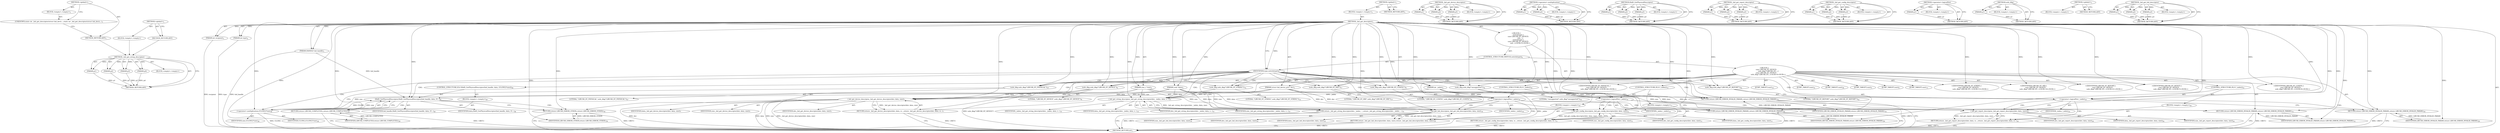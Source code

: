 digraph "&lt;global&gt;" {
vulnerable_157 [label=<(METHOD,_hid_get_string_descriptor)>];
vulnerable_158 [label=<(PARAM,p1)>];
vulnerable_159 [label=<(PARAM,p2)>];
vulnerable_160 [label=<(PARAM,p3)>];
vulnerable_161 [label=<(PARAM,p4)>];
vulnerable_162 [label=<(BLOCK,&lt;empty&gt;,&lt;empty&gt;)>];
vulnerable_163 [label=<(METHOD_RETURN,ANY)>];
vulnerable_6 [label=<(METHOD,&lt;global&gt;)<SUB>1</SUB>>];
vulnerable_7 [label=<(BLOCK,&lt;empty&gt;,&lt;empty&gt;)<SUB>1</SUB>>];
vulnerable_8 [label=<(METHOD,_hid_get_descriptor)<SUB>1</SUB>>];
vulnerable_9 [label=<(PARAM,struct hid_device_priv* dev)<SUB>1</SUB>>];
vulnerable_10 [label=<(PARAM,HANDLE hid_handle)<SUB>1</SUB>>];
vulnerable_11 [label=<(PARAM,int recipient)<SUB>1</SUB>>];
vulnerable_12 [label=<(PARAM,int type)<SUB>2</SUB>>];
vulnerable_13 [label=<(PARAM,int _index)<SUB>2</SUB>>];
vulnerable_14 [label=<(PARAM,void *data)<SUB>2</SUB>>];
vulnerable_15 [label=<(PARAM,size_t *size)<SUB>2</SUB>>];
vulnerable_16 [label="<(BLOCK,{
	switch(type) {
	case LIBUSB_DT_DEVICE:
		usb...,{
	switch(type) {
	case LIBUSB_DT_DEVICE:
		usb...)<SUB>3</SUB>>"];
vulnerable_17 [label=<(CONTROL_STRUCTURE,SWITCH,switch(type))<SUB>4</SUB>>];
vulnerable_18 [label=<(IDENTIFIER,type,switch(type))<SUB>4</SUB>>];
vulnerable_19 [label="<(BLOCK,{
	case LIBUSB_DT_DEVICE:
		usbi_dbg(&quot;LIBUSB_DT...,{
	case LIBUSB_DT_DEVICE:
		usbi_dbg(&quot;LIBUSB_DT...)<SUB>4</SUB>>"];
vulnerable_20 [label=<(JUMP_TARGET,case)<SUB>5</SUB>>];
vulnerable_21 [label="<(IDENTIFIER,LIBUSB_DT_DEVICE,{
	case LIBUSB_DT_DEVICE:
		usbi_dbg(&quot;LIBUSB_DT...)<SUB>5</SUB>>"];
vulnerable_22 [label=<(usbi_dbg,usbi_dbg(&quot;LIBUSB_DT_DEVICE&quot;))<SUB>6</SUB>>];
vulnerable_23 [label=<(LITERAL,&quot;LIBUSB_DT_DEVICE&quot;,usbi_dbg(&quot;LIBUSB_DT_DEVICE&quot;))<SUB>6</SUB>>];
vulnerable_24 [label=<(RETURN,return _hid_get_device_descriptor(dev, data, si...,return _hid_get_device_descriptor(dev, data, si...)<SUB>7</SUB>>];
vulnerable_25 [label=<(_hid_get_device_descriptor,_hid_get_device_descriptor(dev, data, size))<SUB>7</SUB>>];
vulnerable_26 [label=<(IDENTIFIER,dev,_hid_get_device_descriptor(dev, data, size))<SUB>7</SUB>>];
vulnerable_27 [label=<(IDENTIFIER,data,_hid_get_device_descriptor(dev, data, size))<SUB>7</SUB>>];
vulnerable_28 [label=<(IDENTIFIER,size,_hid_get_device_descriptor(dev, data, size))<SUB>7</SUB>>];
vulnerable_29 [label=<(JUMP_TARGET,case)<SUB>8</SUB>>];
vulnerable_30 [label="<(IDENTIFIER,LIBUSB_DT_CONFIG,{
	case LIBUSB_DT_DEVICE:
		usbi_dbg(&quot;LIBUSB_DT...)<SUB>8</SUB>>"];
vulnerable_31 [label=<(usbi_dbg,usbi_dbg(&quot;LIBUSB_DT_CONFIG&quot;))<SUB>9</SUB>>];
vulnerable_32 [label=<(LITERAL,&quot;LIBUSB_DT_CONFIG&quot;,usbi_dbg(&quot;LIBUSB_DT_CONFIG&quot;))<SUB>9</SUB>>];
vulnerable_33 [label=<(CONTROL_STRUCTURE,IF,if (!_index))<SUB>10</SUB>>];
vulnerable_34 [label=<(&lt;operator&gt;.logicalNot,!_index)<SUB>10</SUB>>];
vulnerable_35 [label=<(IDENTIFIER,_index,!_index)<SUB>10</SUB>>];
vulnerable_36 [label=<(BLOCK,&lt;empty&gt;,&lt;empty&gt;)<SUB>11</SUB>>];
vulnerable_37 [label=<(RETURN,return _hid_get_config_descriptor(dev, data, si...,return _hid_get_config_descriptor(dev, data, si...)<SUB>11</SUB>>];
vulnerable_38 [label=<(_hid_get_config_descriptor,_hid_get_config_descriptor(dev, data, size))<SUB>11</SUB>>];
vulnerable_39 [label=<(IDENTIFIER,dev,_hid_get_config_descriptor(dev, data, size))<SUB>11</SUB>>];
vulnerable_40 [label=<(IDENTIFIER,data,_hid_get_config_descriptor(dev, data, size))<SUB>11</SUB>>];
vulnerable_41 [label=<(IDENTIFIER,size,_hid_get_config_descriptor(dev, data, size))<SUB>11</SUB>>];
vulnerable_42 [label=<(RETURN,return LIBUSB_ERROR_INVALID_PARAM;,return LIBUSB_ERROR_INVALID_PARAM;)<SUB>12</SUB>>];
vulnerable_43 [label=<(IDENTIFIER,LIBUSB_ERROR_INVALID_PARAM,return LIBUSB_ERROR_INVALID_PARAM;)<SUB>12</SUB>>];
vulnerable_44 [label=<(JUMP_TARGET,case)<SUB>13</SUB>>];
vulnerable_45 [label="<(IDENTIFIER,LIBUSB_DT_STRING,{
	case LIBUSB_DT_DEVICE:
		usbi_dbg(&quot;LIBUSB_DT...)<SUB>13</SUB>>"];
vulnerable_46 [label=<(usbi_dbg,usbi_dbg(&quot;LIBUSB_DT_STRING&quot;))<SUB>14</SUB>>];
vulnerable_47 [label=<(LITERAL,&quot;LIBUSB_DT_STRING&quot;,usbi_dbg(&quot;LIBUSB_DT_STRING&quot;))<SUB>14</SUB>>];
vulnerable_48 [label=<(RETURN,return _hid_get_string_descriptor(dev, _index, ...,return _hid_get_string_descriptor(dev, _index, ...)<SUB>15</SUB>>];
vulnerable_49 [label=<(_hid_get_string_descriptor,_hid_get_string_descriptor(dev, _index, data, s...)<SUB>15</SUB>>];
vulnerable_50 [label=<(IDENTIFIER,dev,_hid_get_string_descriptor(dev, _index, data, s...)<SUB>15</SUB>>];
vulnerable_51 [label=<(IDENTIFIER,_index,_hid_get_string_descriptor(dev, _index, data, s...)<SUB>15</SUB>>];
vulnerable_52 [label=<(IDENTIFIER,data,_hid_get_string_descriptor(dev, _index, data, s...)<SUB>15</SUB>>];
vulnerable_53 [label=<(IDENTIFIER,size,_hid_get_string_descriptor(dev, _index, data, s...)<SUB>15</SUB>>];
vulnerable_54 [label=<(JUMP_TARGET,case)<SUB>16</SUB>>];
vulnerable_55 [label="<(IDENTIFIER,LIBUSB_DT_HID,{
	case LIBUSB_DT_DEVICE:
		usbi_dbg(&quot;LIBUSB_DT...)<SUB>16</SUB>>"];
vulnerable_56 [label=<(usbi_dbg,usbi_dbg(&quot;LIBUSB_DT_HID&quot;))<SUB>17</SUB>>];
vulnerable_57 [label=<(LITERAL,&quot;LIBUSB_DT_HID&quot;,usbi_dbg(&quot;LIBUSB_DT_HID&quot;))<SUB>17</SUB>>];
vulnerable_58 [label=<(CONTROL_STRUCTURE,IF,if (!_index))<SUB>18</SUB>>];
vulnerable_59 [label=<(&lt;operator&gt;.logicalNot,!_index)<SUB>18</SUB>>];
vulnerable_60 [label=<(IDENTIFIER,_index,!_index)<SUB>18</SUB>>];
vulnerable_61 [label=<(BLOCK,&lt;empty&gt;,&lt;empty&gt;)<SUB>19</SUB>>];
vulnerable_62 [label=<(RETURN,return _hid_get_hid_descriptor(dev, data, size);,return _hid_get_hid_descriptor(dev, data, size);)<SUB>19</SUB>>];
vulnerable_63 [label=<(_hid_get_hid_descriptor,_hid_get_hid_descriptor(dev, data, size))<SUB>19</SUB>>];
vulnerable_64 [label=<(IDENTIFIER,dev,_hid_get_hid_descriptor(dev, data, size))<SUB>19</SUB>>];
vulnerable_65 [label=<(IDENTIFIER,data,_hid_get_hid_descriptor(dev, data, size))<SUB>19</SUB>>];
vulnerable_66 [label=<(IDENTIFIER,size,_hid_get_hid_descriptor(dev, data, size))<SUB>19</SUB>>];
vulnerable_67 [label=<(RETURN,return LIBUSB_ERROR_INVALID_PARAM;,return LIBUSB_ERROR_INVALID_PARAM;)<SUB>20</SUB>>];
vulnerable_68 [label=<(IDENTIFIER,LIBUSB_ERROR_INVALID_PARAM,return LIBUSB_ERROR_INVALID_PARAM;)<SUB>20</SUB>>];
vulnerable_69 [label=<(JUMP_TARGET,case)<SUB>21</SUB>>];
vulnerable_70 [label="<(IDENTIFIER,LIBUSB_DT_REPORT,{
	case LIBUSB_DT_DEVICE:
		usbi_dbg(&quot;LIBUSB_DT...)<SUB>21</SUB>>"];
vulnerable_71 [label=<(usbi_dbg,usbi_dbg(&quot;LIBUSB_DT_REPORT&quot;))<SUB>22</SUB>>];
vulnerable_72 [label=<(LITERAL,&quot;LIBUSB_DT_REPORT&quot;,usbi_dbg(&quot;LIBUSB_DT_REPORT&quot;))<SUB>22</SUB>>];
vulnerable_73 [label=<(CONTROL_STRUCTURE,IF,if (!_index))<SUB>23</SUB>>];
vulnerable_74 [label=<(&lt;operator&gt;.logicalNot,!_index)<SUB>23</SUB>>];
vulnerable_75 [label=<(IDENTIFIER,_index,!_index)<SUB>23</SUB>>];
vulnerable_76 [label=<(BLOCK,&lt;empty&gt;,&lt;empty&gt;)<SUB>24</SUB>>];
vulnerable_77 [label=<(RETURN,return _hid_get_report_descriptor(dev, data, si...,return _hid_get_report_descriptor(dev, data, si...)<SUB>24</SUB>>];
vulnerable_78 [label=<(_hid_get_report_descriptor,_hid_get_report_descriptor(dev, data, size))<SUB>24</SUB>>];
vulnerable_79 [label=<(IDENTIFIER,dev,_hid_get_report_descriptor(dev, data, size))<SUB>24</SUB>>];
vulnerable_80 [label=<(IDENTIFIER,data,_hid_get_report_descriptor(dev, data, size))<SUB>24</SUB>>];
vulnerable_81 [label=<(IDENTIFIER,size,_hid_get_report_descriptor(dev, data, size))<SUB>24</SUB>>];
vulnerable_82 [label=<(RETURN,return LIBUSB_ERROR_INVALID_PARAM;,return LIBUSB_ERROR_INVALID_PARAM;)<SUB>25</SUB>>];
vulnerable_83 [label=<(IDENTIFIER,LIBUSB_ERROR_INVALID_PARAM,return LIBUSB_ERROR_INVALID_PARAM;)<SUB>25</SUB>>];
vulnerable_84 [label=<(JUMP_TARGET,case)<SUB>26</SUB>>];
vulnerable_85 [label="<(IDENTIFIER,LIBUSB_DT_PHYSICAL,{
	case LIBUSB_DT_DEVICE:
		usbi_dbg(&quot;LIBUSB_DT...)<SUB>26</SUB>>"];
vulnerable_86 [label=<(usbi_dbg,usbi_dbg(&quot;LIBUSB_DT_PHYSICAL&quot;))<SUB>27</SUB>>];
vulnerable_87 [label=<(LITERAL,&quot;LIBUSB_DT_PHYSICAL&quot;,usbi_dbg(&quot;LIBUSB_DT_PHYSICAL&quot;))<SUB>27</SUB>>];
vulnerable_88 [label=<(CONTROL_STRUCTURE,IF,if (HidD_GetPhysicalDescriptor(hid_handle, data, (ULONG)*size)))<SUB>28</SUB>>];
vulnerable_89 [label=<(HidD_GetPhysicalDescriptor,HidD_GetPhysicalDescriptor(hid_handle, data, (U...)<SUB>28</SUB>>];
vulnerable_90 [label=<(IDENTIFIER,hid_handle,HidD_GetPhysicalDescriptor(hid_handle, data, (U...)<SUB>28</SUB>>];
vulnerable_91 [label=<(IDENTIFIER,data,HidD_GetPhysicalDescriptor(hid_handle, data, (U...)<SUB>28</SUB>>];
vulnerable_92 [label=<(&lt;operator&gt;.multiplication,(ULONG)*size)<SUB>28</SUB>>];
vulnerable_93 [label=<(IDENTIFIER,ULONG,(ULONG)*size)<SUB>28</SUB>>];
vulnerable_94 [label=<(IDENTIFIER,size,(ULONG)*size)<SUB>28</SUB>>];
vulnerable_95 [label=<(BLOCK,&lt;empty&gt;,&lt;empty&gt;)<SUB>29</SUB>>];
vulnerable_96 [label=<(RETURN,return LIBUSB_COMPLETED;,return LIBUSB_COMPLETED;)<SUB>29</SUB>>];
vulnerable_97 [label=<(IDENTIFIER,LIBUSB_COMPLETED,return LIBUSB_COMPLETED;)<SUB>29</SUB>>];
vulnerable_98 [label=<(RETURN,return LIBUSB_ERROR_OTHER;,return LIBUSB_ERROR_OTHER;)<SUB>30</SUB>>];
vulnerable_99 [label=<(IDENTIFIER,LIBUSB_ERROR_OTHER,return LIBUSB_ERROR_OTHER;)<SUB>30</SUB>>];
vulnerable_100 [label=<(usbi_dbg,usbi_dbg(&quot;unsupported&quot;))<SUB>32</SUB>>];
vulnerable_101 [label=<(LITERAL,&quot;unsupported&quot;,usbi_dbg(&quot;unsupported&quot;))<SUB>32</SUB>>];
vulnerable_102 [label=<(RETURN,return LIBUSB_ERROR_INVALID_PARAM;,return LIBUSB_ERROR_INVALID_PARAM;)<SUB>33</SUB>>];
vulnerable_103 [label=<(IDENTIFIER,LIBUSB_ERROR_INVALID_PARAM,return LIBUSB_ERROR_INVALID_PARAM;)<SUB>33</SUB>>];
vulnerable_104 [label=<(METHOD_RETURN,int)<SUB>1</SUB>>];
vulnerable_106 [label=<(METHOD_RETURN,ANY)<SUB>1</SUB>>];
vulnerable_141 [label=<(METHOD,_hid_get_device_descriptor)>];
vulnerable_142 [label=<(PARAM,p1)>];
vulnerable_143 [label=<(PARAM,p2)>];
vulnerable_144 [label=<(PARAM,p3)>];
vulnerable_145 [label=<(BLOCK,&lt;empty&gt;,&lt;empty&gt;)>];
vulnerable_146 [label=<(METHOD_RETURN,ANY)>];
vulnerable_182 [label=<(METHOD,&lt;operator&gt;.multiplication)>];
vulnerable_183 [label=<(PARAM,p1)>];
vulnerable_184 [label=<(PARAM,p2)>];
vulnerable_185 [label=<(BLOCK,&lt;empty&gt;,&lt;empty&gt;)>];
vulnerable_186 [label=<(METHOD_RETURN,ANY)>];
vulnerable_176 [label=<(METHOD,HidD_GetPhysicalDescriptor)>];
vulnerable_177 [label=<(PARAM,p1)>];
vulnerable_178 [label=<(PARAM,p2)>];
vulnerable_179 [label=<(PARAM,p3)>];
vulnerable_180 [label=<(BLOCK,&lt;empty&gt;,&lt;empty&gt;)>];
vulnerable_181 [label=<(METHOD_RETURN,ANY)>];
vulnerable_170 [label=<(METHOD,_hid_get_report_descriptor)>];
vulnerable_171 [label=<(PARAM,p1)>];
vulnerable_172 [label=<(PARAM,p2)>];
vulnerable_173 [label=<(PARAM,p3)>];
vulnerable_174 [label=<(BLOCK,&lt;empty&gt;,&lt;empty&gt;)>];
vulnerable_175 [label=<(METHOD_RETURN,ANY)>];
vulnerable_151 [label=<(METHOD,_hid_get_config_descriptor)>];
vulnerable_152 [label=<(PARAM,p1)>];
vulnerable_153 [label=<(PARAM,p2)>];
vulnerable_154 [label=<(PARAM,p3)>];
vulnerable_155 [label=<(BLOCK,&lt;empty&gt;,&lt;empty&gt;)>];
vulnerable_156 [label=<(METHOD_RETURN,ANY)>];
vulnerable_147 [label=<(METHOD,&lt;operator&gt;.logicalNot)>];
vulnerable_148 [label=<(PARAM,p1)>];
vulnerable_149 [label=<(BLOCK,&lt;empty&gt;,&lt;empty&gt;)>];
vulnerable_150 [label=<(METHOD_RETURN,ANY)>];
vulnerable_137 [label=<(METHOD,usbi_dbg)>];
vulnerable_138 [label=<(PARAM,p1)>];
vulnerable_139 [label=<(BLOCK,&lt;empty&gt;,&lt;empty&gt;)>];
vulnerable_140 [label=<(METHOD_RETURN,ANY)>];
vulnerable_131 [label=<(METHOD,&lt;global&gt;)<SUB>1</SUB>>];
vulnerable_132 [label=<(BLOCK,&lt;empty&gt;,&lt;empty&gt;)>];
vulnerable_133 [label=<(METHOD_RETURN,ANY)>];
vulnerable_164 [label=<(METHOD,_hid_get_hid_descriptor)>];
vulnerable_165 [label=<(PARAM,p1)>];
vulnerable_166 [label=<(PARAM,p2)>];
vulnerable_167 [label=<(PARAM,p3)>];
vulnerable_168 [label=<(BLOCK,&lt;empty&gt;,&lt;empty&gt;)>];
vulnerable_169 [label=<(METHOD_RETURN,ANY)>];
fixed_6 [label=<(METHOD,&lt;global&gt;)<SUB>1</SUB>>];
fixed_7 [label=<(BLOCK,&lt;empty&gt;,&lt;empty&gt;)<SUB>1</SUB>>];
fixed_8 [label=<(UNKNOWN,static int _hid_get_descriptor(struct hid_devic...,static int _hid_get_descriptor(struct hid_devic...)<SUB>1</SUB>>];
fixed_9 [label=<(METHOD_RETURN,ANY)<SUB>1</SUB>>];
fixed_14 [label=<(METHOD,&lt;global&gt;)<SUB>1</SUB>>];
fixed_15 [label=<(BLOCK,&lt;empty&gt;,&lt;empty&gt;)>];
fixed_16 [label=<(METHOD_RETURN,ANY)>];
vulnerable_157 -> vulnerable_158  [key=0, label="AST: "];
vulnerable_157 -> vulnerable_158  [key=1, label="DDG: "];
vulnerable_157 -> vulnerable_162  [key=0, label="AST: "];
vulnerable_157 -> vulnerable_159  [key=0, label="AST: "];
vulnerable_157 -> vulnerable_159  [key=1, label="DDG: "];
vulnerable_157 -> vulnerable_163  [key=0, label="AST: "];
vulnerable_157 -> vulnerable_163  [key=1, label="CFG: "];
vulnerable_157 -> vulnerable_160  [key=0, label="AST: "];
vulnerable_157 -> vulnerable_160  [key=1, label="DDG: "];
vulnerable_157 -> vulnerable_161  [key=0, label="AST: "];
vulnerable_157 -> vulnerable_161  [key=1, label="DDG: "];
vulnerable_158 -> vulnerable_163  [key=0, label="DDG: p1"];
vulnerable_159 -> vulnerable_163  [key=0, label="DDG: p2"];
vulnerable_160 -> vulnerable_163  [key=0, label="DDG: p3"];
vulnerable_161 -> vulnerable_163  [key=0, label="DDG: p4"];
vulnerable_6 -> vulnerable_7  [key=0, label="AST: "];
vulnerable_6 -> vulnerable_106  [key=0, label="AST: "];
vulnerable_6 -> vulnerable_106  [key=1, label="CFG: "];
vulnerable_7 -> vulnerable_8  [key=0, label="AST: "];
vulnerable_8 -> vulnerable_9  [key=0, label="AST: "];
vulnerable_8 -> vulnerable_9  [key=1, label="DDG: "];
vulnerable_8 -> vulnerable_10  [key=0, label="AST: "];
vulnerable_8 -> vulnerable_10  [key=1, label="DDG: "];
vulnerable_8 -> vulnerable_11  [key=0, label="AST: "];
vulnerable_8 -> vulnerable_11  [key=1, label="DDG: "];
vulnerable_8 -> vulnerable_12  [key=0, label="AST: "];
vulnerable_8 -> vulnerable_12  [key=1, label="DDG: "];
vulnerable_8 -> vulnerable_13  [key=0, label="AST: "];
vulnerable_8 -> vulnerable_13  [key=1, label="DDG: "];
vulnerable_8 -> vulnerable_14  [key=0, label="AST: "];
vulnerable_8 -> vulnerable_14  [key=1, label="DDG: "];
vulnerable_8 -> vulnerable_15  [key=0, label="AST: "];
vulnerable_8 -> vulnerable_15  [key=1, label="DDG: "];
vulnerable_8 -> vulnerable_16  [key=0, label="AST: "];
vulnerable_8 -> vulnerable_104  [key=0, label="AST: "];
vulnerable_8 -> vulnerable_18  [key=0, label="CFG: "];
vulnerable_8 -> vulnerable_18  [key=1, label="DDG: "];
vulnerable_8 -> vulnerable_102  [key=0, label="DDG: "];
vulnerable_8 -> vulnerable_100  [key=0, label="DDG: "];
vulnerable_8 -> vulnerable_103  [key=0, label="DDG: "];
vulnerable_8 -> vulnerable_21  [key=0, label="DDG: "];
vulnerable_8 -> vulnerable_30  [key=0, label="DDG: "];
vulnerable_8 -> vulnerable_42  [key=0, label="DDG: "];
vulnerable_8 -> vulnerable_45  [key=0, label="DDG: "];
vulnerable_8 -> vulnerable_55  [key=0, label="DDG: "];
vulnerable_8 -> vulnerable_67  [key=0, label="DDG: "];
vulnerable_8 -> vulnerable_70  [key=0, label="DDG: "];
vulnerable_8 -> vulnerable_82  [key=0, label="DDG: "];
vulnerable_8 -> vulnerable_85  [key=0, label="DDG: "];
vulnerable_8 -> vulnerable_98  [key=0, label="DDG: "];
vulnerable_8 -> vulnerable_22  [key=0, label="DDG: "];
vulnerable_8 -> vulnerable_31  [key=0, label="DDG: "];
vulnerable_8 -> vulnerable_43  [key=0, label="DDG: "];
vulnerable_8 -> vulnerable_46  [key=0, label="DDG: "];
vulnerable_8 -> vulnerable_56  [key=0, label="DDG: "];
vulnerable_8 -> vulnerable_68  [key=0, label="DDG: "];
vulnerable_8 -> vulnerable_71  [key=0, label="DDG: "];
vulnerable_8 -> vulnerable_83  [key=0, label="DDG: "];
vulnerable_8 -> vulnerable_86  [key=0, label="DDG: "];
vulnerable_8 -> vulnerable_99  [key=0, label="DDG: "];
vulnerable_8 -> vulnerable_25  [key=0, label="DDG: "];
vulnerable_8 -> vulnerable_34  [key=0, label="DDG: "];
vulnerable_8 -> vulnerable_49  [key=0, label="DDG: "];
vulnerable_8 -> vulnerable_59  [key=0, label="DDG: "];
vulnerable_8 -> vulnerable_74  [key=0, label="DDG: "];
vulnerable_8 -> vulnerable_89  [key=0, label="DDG: "];
vulnerable_8 -> vulnerable_96  [key=0, label="DDG: "];
vulnerable_8 -> vulnerable_92  [key=0, label="DDG: "];
vulnerable_8 -> vulnerable_97  [key=0, label="DDG: "];
vulnerable_8 -> vulnerable_38  [key=0, label="DDG: "];
vulnerable_8 -> vulnerable_63  [key=0, label="DDG: "];
vulnerable_8 -> vulnerable_78  [key=0, label="DDG: "];
vulnerable_9 -> vulnerable_25  [key=0, label="DDG: dev"];
vulnerable_9 -> vulnerable_49  [key=0, label="DDG: dev"];
vulnerable_9 -> vulnerable_38  [key=0, label="DDG: dev"];
vulnerable_9 -> vulnerable_63  [key=0, label="DDG: dev"];
vulnerable_9 -> vulnerable_78  [key=0, label="DDG: dev"];
vulnerable_10 -> vulnerable_104  [key=0, label="DDG: hid_handle"];
vulnerable_10 -> vulnerable_89  [key=0, label="DDG: hid_handle"];
vulnerable_11 -> vulnerable_104  [key=0, label="DDG: recipient"];
vulnerable_12 -> vulnerable_104  [key=0, label="DDG: type"];
vulnerable_13 -> vulnerable_104  [key=0, label="DDG: _index"];
vulnerable_13 -> vulnerable_34  [key=0, label="DDG: _index"];
vulnerable_13 -> vulnerable_49  [key=0, label="DDG: _index"];
vulnerable_13 -> vulnerable_59  [key=0, label="DDG: _index"];
vulnerable_13 -> vulnerable_74  [key=0, label="DDG: _index"];
vulnerable_14 -> vulnerable_25  [key=0, label="DDG: data"];
vulnerable_14 -> vulnerable_49  [key=0, label="DDG: data"];
vulnerable_14 -> vulnerable_89  [key=0, label="DDG: data"];
vulnerable_14 -> vulnerable_38  [key=0, label="DDG: data"];
vulnerable_14 -> vulnerable_63  [key=0, label="DDG: data"];
vulnerable_14 -> vulnerable_78  [key=0, label="DDG: data"];
vulnerable_15 -> vulnerable_25  [key=0, label="DDG: size"];
vulnerable_15 -> vulnerable_49  [key=0, label="DDG: size"];
vulnerable_15 -> vulnerable_92  [key=0, label="DDG: size"];
vulnerable_15 -> vulnerable_38  [key=0, label="DDG: size"];
vulnerable_15 -> vulnerable_63  [key=0, label="DDG: size"];
vulnerable_15 -> vulnerable_78  [key=0, label="DDG: size"];
vulnerable_16 -> vulnerable_17  [key=0, label="AST: "];
vulnerable_16 -> vulnerable_100  [key=0, label="AST: "];
vulnerable_16 -> vulnerable_102  [key=0, label="AST: "];
vulnerable_17 -> vulnerable_18  [key=0, label="AST: "];
vulnerable_17 -> vulnerable_19  [key=0, label="AST: "];
vulnerable_18 -> vulnerable_22  [key=0, label="CFG: "];
vulnerable_18 -> vulnerable_22  [key=1, label="CDG: "];
vulnerable_18 -> vulnerable_31  [key=0, label="CFG: "];
vulnerable_18 -> vulnerable_31  [key=1, label="CDG: "];
vulnerable_18 -> vulnerable_46  [key=0, label="CFG: "];
vulnerable_18 -> vulnerable_46  [key=1, label="CDG: "];
vulnerable_18 -> vulnerable_56  [key=0, label="CFG: "];
vulnerable_18 -> vulnerable_56  [key=1, label="CDG: "];
vulnerable_18 -> vulnerable_71  [key=0, label="CFG: "];
vulnerable_18 -> vulnerable_71  [key=1, label="CDG: "];
vulnerable_18 -> vulnerable_86  [key=0, label="CFG: "];
vulnerable_18 -> vulnerable_86  [key=1, label="CDG: "];
vulnerable_18 -> vulnerable_100  [key=0, label="CFG: "];
vulnerable_18 -> vulnerable_100  [key=1, label="CDG: "];
vulnerable_18 -> vulnerable_34  [key=0, label="CDG: "];
vulnerable_18 -> vulnerable_48  [key=0, label="CDG: "];
vulnerable_18 -> vulnerable_49  [key=0, label="CDG: "];
vulnerable_18 -> vulnerable_89  [key=0, label="CDG: "];
vulnerable_18 -> vulnerable_102  [key=0, label="CDG: "];
vulnerable_18 -> vulnerable_25  [key=0, label="CDG: "];
vulnerable_18 -> vulnerable_74  [key=0, label="CDG: "];
vulnerable_18 -> vulnerable_92  [key=0, label="CDG: "];
vulnerable_18 -> vulnerable_59  [key=0, label="CDG: "];
vulnerable_18 -> vulnerable_24  [key=0, label="CDG: "];
vulnerable_19 -> vulnerable_20  [key=0, label="AST: "];
vulnerable_19 -> vulnerable_21  [key=0, label="AST: "];
vulnerable_19 -> vulnerable_22  [key=0, label="AST: "];
vulnerable_19 -> vulnerable_24  [key=0, label="AST: "];
vulnerable_19 -> vulnerable_29  [key=0, label="AST: "];
vulnerable_19 -> vulnerable_30  [key=0, label="AST: "];
vulnerable_19 -> vulnerable_31  [key=0, label="AST: "];
vulnerable_19 -> vulnerable_33  [key=0, label="AST: "];
vulnerable_19 -> vulnerable_42  [key=0, label="AST: "];
vulnerable_19 -> vulnerable_44  [key=0, label="AST: "];
vulnerable_19 -> vulnerable_45  [key=0, label="AST: "];
vulnerable_19 -> vulnerable_46  [key=0, label="AST: "];
vulnerable_19 -> vulnerable_48  [key=0, label="AST: "];
vulnerable_19 -> vulnerable_54  [key=0, label="AST: "];
vulnerable_19 -> vulnerable_55  [key=0, label="AST: "];
vulnerable_19 -> vulnerable_56  [key=0, label="AST: "];
vulnerable_19 -> vulnerable_58  [key=0, label="AST: "];
vulnerable_19 -> vulnerable_67  [key=0, label="AST: "];
vulnerable_19 -> vulnerable_69  [key=0, label="AST: "];
vulnerable_19 -> vulnerable_70  [key=0, label="AST: "];
vulnerable_19 -> vulnerable_71  [key=0, label="AST: "];
vulnerable_19 -> vulnerable_73  [key=0, label="AST: "];
vulnerable_19 -> vulnerable_82  [key=0, label="AST: "];
vulnerable_19 -> vulnerable_84  [key=0, label="AST: "];
vulnerable_19 -> vulnerable_85  [key=0, label="AST: "];
vulnerable_19 -> vulnerable_86  [key=0, label="AST: "];
vulnerable_19 -> vulnerable_88  [key=0, label="AST: "];
vulnerable_19 -> vulnerable_98  [key=0, label="AST: "];
vulnerable_22 -> vulnerable_23  [key=0, label="AST: "];
vulnerable_22 -> vulnerable_25  [key=0, label="CFG: "];
vulnerable_22 -> vulnerable_104  [key=0, label="DDG: usbi_dbg(&quot;LIBUSB_DT_DEVICE&quot;)"];
vulnerable_24 -> vulnerable_25  [key=0, label="AST: "];
vulnerable_24 -> vulnerable_104  [key=0, label="CFG: "];
vulnerable_24 -> vulnerable_104  [key=1, label="DDG: &lt;RET&gt;"];
vulnerable_25 -> vulnerable_26  [key=0, label="AST: "];
vulnerable_25 -> vulnerable_27  [key=0, label="AST: "];
vulnerable_25 -> vulnerable_28  [key=0, label="AST: "];
vulnerable_25 -> vulnerable_24  [key=0, label="CFG: "];
vulnerable_25 -> vulnerable_24  [key=1, label="DDG: _hid_get_device_descriptor(dev, data, size)"];
vulnerable_25 -> vulnerable_104  [key=0, label="DDG: dev"];
vulnerable_25 -> vulnerable_104  [key=1, label="DDG: data"];
vulnerable_25 -> vulnerable_104  [key=2, label="DDG: size"];
vulnerable_25 -> vulnerable_104  [key=3, label="DDG: _hid_get_device_descriptor(dev, data, size)"];
vulnerable_31 -> vulnerable_32  [key=0, label="AST: "];
vulnerable_31 -> vulnerable_34  [key=0, label="CFG: "];
vulnerable_33 -> vulnerable_34  [key=0, label="AST: "];
vulnerable_33 -> vulnerable_36  [key=0, label="AST: "];
vulnerable_34 -> vulnerable_35  [key=0, label="AST: "];
vulnerable_34 -> vulnerable_38  [key=0, label="CFG: "];
vulnerable_34 -> vulnerable_38  [key=1, label="CDG: "];
vulnerable_34 -> vulnerable_42  [key=0, label="CFG: "];
vulnerable_34 -> vulnerable_42  [key=1, label="CDG: "];
vulnerable_34 -> vulnerable_37  [key=0, label="CDG: "];
vulnerable_36 -> vulnerable_37  [key=0, label="AST: "];
vulnerable_37 -> vulnerable_38  [key=0, label="AST: "];
vulnerable_37 -> vulnerable_104  [key=0, label="CFG: "];
vulnerable_37 -> vulnerable_104  [key=1, label="DDG: &lt;RET&gt;"];
vulnerable_38 -> vulnerable_39  [key=0, label="AST: "];
vulnerable_38 -> vulnerable_40  [key=0, label="AST: "];
vulnerable_38 -> vulnerable_41  [key=0, label="AST: "];
vulnerable_38 -> vulnerable_37  [key=0, label="CFG: "];
vulnerable_38 -> vulnerable_37  [key=1, label="DDG: _hid_get_config_descriptor(dev, data, size)"];
vulnerable_42 -> vulnerable_43  [key=0, label="AST: "];
vulnerable_42 -> vulnerable_104  [key=0, label="CFG: "];
vulnerable_42 -> vulnerable_104  [key=1, label="DDG: &lt;RET&gt;"];
vulnerable_43 -> vulnerable_42  [key=0, label="DDG: LIBUSB_ERROR_INVALID_PARAM"];
vulnerable_46 -> vulnerable_47  [key=0, label="AST: "];
vulnerable_46 -> vulnerable_49  [key=0, label="CFG: "];
vulnerable_48 -> vulnerable_49  [key=0, label="AST: "];
vulnerable_48 -> vulnerable_104  [key=0, label="CFG: "];
vulnerable_48 -> vulnerable_104  [key=1, label="DDG: &lt;RET&gt;"];
vulnerable_49 -> vulnerable_50  [key=0, label="AST: "];
vulnerable_49 -> vulnerable_51  [key=0, label="AST: "];
vulnerable_49 -> vulnerable_52  [key=0, label="AST: "];
vulnerable_49 -> vulnerable_53  [key=0, label="AST: "];
vulnerable_49 -> vulnerable_48  [key=0, label="CFG: "];
vulnerable_49 -> vulnerable_48  [key=1, label="DDG: _hid_get_string_descriptor(dev, _index, data, size)"];
vulnerable_56 -> vulnerable_57  [key=0, label="AST: "];
vulnerable_56 -> vulnerable_59  [key=0, label="CFG: "];
vulnerable_58 -> vulnerable_59  [key=0, label="AST: "];
vulnerable_58 -> vulnerable_61  [key=0, label="AST: "];
vulnerable_59 -> vulnerable_60  [key=0, label="AST: "];
vulnerable_59 -> vulnerable_63  [key=0, label="CFG: "];
vulnerable_59 -> vulnerable_63  [key=1, label="CDG: "];
vulnerable_59 -> vulnerable_67  [key=0, label="CFG: "];
vulnerable_59 -> vulnerable_67  [key=1, label="CDG: "];
vulnerable_59 -> vulnerable_62  [key=0, label="CDG: "];
vulnerable_61 -> vulnerable_62  [key=0, label="AST: "];
vulnerable_62 -> vulnerable_63  [key=0, label="AST: "];
vulnerable_62 -> vulnerable_104  [key=0, label="CFG: "];
vulnerable_62 -> vulnerable_104  [key=1, label="DDG: &lt;RET&gt;"];
vulnerable_63 -> vulnerable_64  [key=0, label="AST: "];
vulnerable_63 -> vulnerable_65  [key=0, label="AST: "];
vulnerable_63 -> vulnerable_66  [key=0, label="AST: "];
vulnerable_63 -> vulnerable_62  [key=0, label="CFG: "];
vulnerable_63 -> vulnerable_62  [key=1, label="DDG: _hid_get_hid_descriptor(dev, data, size)"];
vulnerable_67 -> vulnerable_68  [key=0, label="AST: "];
vulnerable_67 -> vulnerable_104  [key=0, label="CFG: "];
vulnerable_67 -> vulnerable_104  [key=1, label="DDG: &lt;RET&gt;"];
vulnerable_68 -> vulnerable_67  [key=0, label="DDG: LIBUSB_ERROR_INVALID_PARAM"];
vulnerable_71 -> vulnerable_72  [key=0, label="AST: "];
vulnerable_71 -> vulnerable_74  [key=0, label="CFG: "];
vulnerable_73 -> vulnerable_74  [key=0, label="AST: "];
vulnerable_73 -> vulnerable_76  [key=0, label="AST: "];
vulnerable_74 -> vulnerable_75  [key=0, label="AST: "];
vulnerable_74 -> vulnerable_78  [key=0, label="CFG: "];
vulnerable_74 -> vulnerable_78  [key=1, label="CDG: "];
vulnerable_74 -> vulnerable_82  [key=0, label="CFG: "];
vulnerable_74 -> vulnerable_82  [key=1, label="CDG: "];
vulnerable_74 -> vulnerable_77  [key=0, label="CDG: "];
vulnerable_76 -> vulnerable_77  [key=0, label="AST: "];
vulnerable_77 -> vulnerable_78  [key=0, label="AST: "];
vulnerable_77 -> vulnerable_104  [key=0, label="CFG: "];
vulnerable_77 -> vulnerable_104  [key=1, label="DDG: &lt;RET&gt;"];
vulnerable_78 -> vulnerable_79  [key=0, label="AST: "];
vulnerable_78 -> vulnerable_80  [key=0, label="AST: "];
vulnerable_78 -> vulnerable_81  [key=0, label="AST: "];
vulnerable_78 -> vulnerable_77  [key=0, label="CFG: "];
vulnerable_78 -> vulnerable_77  [key=1, label="DDG: _hid_get_report_descriptor(dev, data, size)"];
vulnerable_82 -> vulnerable_83  [key=0, label="AST: "];
vulnerable_82 -> vulnerable_104  [key=0, label="CFG: "];
vulnerable_82 -> vulnerable_104  [key=1, label="DDG: &lt;RET&gt;"];
vulnerable_83 -> vulnerable_82  [key=0, label="DDG: LIBUSB_ERROR_INVALID_PARAM"];
vulnerable_86 -> vulnerable_87  [key=0, label="AST: "];
vulnerable_86 -> vulnerable_92  [key=0, label="CFG: "];
vulnerable_88 -> vulnerable_89  [key=0, label="AST: "];
vulnerable_88 -> vulnerable_95  [key=0, label="AST: "];
vulnerable_89 -> vulnerable_90  [key=0, label="AST: "];
vulnerable_89 -> vulnerable_91  [key=0, label="AST: "];
vulnerable_89 -> vulnerable_92  [key=0, label="AST: "];
vulnerable_89 -> vulnerable_96  [key=0, label="CFG: "];
vulnerable_89 -> vulnerable_96  [key=1, label="CDG: "];
vulnerable_89 -> vulnerable_98  [key=0, label="CFG: "];
vulnerable_89 -> vulnerable_98  [key=1, label="CDG: "];
vulnerable_92 -> vulnerable_93  [key=0, label="AST: "];
vulnerable_92 -> vulnerable_94  [key=0, label="AST: "];
vulnerable_92 -> vulnerable_89  [key=0, label="CFG: "];
vulnerable_92 -> vulnerable_89  [key=1, label="DDG: ULONG"];
vulnerable_92 -> vulnerable_89  [key=2, label="DDG: size"];
vulnerable_92 -> vulnerable_104  [key=0, label="DDG: ULONG"];
vulnerable_95 -> vulnerable_96  [key=0, label="AST: "];
vulnerable_96 -> vulnerable_97  [key=0, label="AST: "];
vulnerable_96 -> vulnerable_104  [key=0, label="CFG: "];
vulnerable_96 -> vulnerable_104  [key=1, label="DDG: &lt;RET&gt;"];
vulnerable_97 -> vulnerable_96  [key=0, label="DDG: LIBUSB_COMPLETED"];
vulnerable_98 -> vulnerable_99  [key=0, label="AST: "];
vulnerable_98 -> vulnerable_104  [key=0, label="CFG: "];
vulnerable_98 -> vulnerable_104  [key=1, label="DDG: &lt;RET&gt;"];
vulnerable_99 -> vulnerable_98  [key=0, label="DDG: LIBUSB_ERROR_OTHER"];
vulnerable_100 -> vulnerable_101  [key=0, label="AST: "];
vulnerable_100 -> vulnerable_102  [key=0, label="CFG: "];
vulnerable_102 -> vulnerable_103  [key=0, label="AST: "];
vulnerable_102 -> vulnerable_104  [key=0, label="CFG: "];
vulnerable_102 -> vulnerable_104  [key=1, label="DDG: &lt;RET&gt;"];
vulnerable_103 -> vulnerable_102  [key=0, label="DDG: LIBUSB_ERROR_INVALID_PARAM"];
vulnerable_141 -> vulnerable_142  [key=0, label="AST: "];
vulnerable_141 -> vulnerable_142  [key=1, label="DDG: "];
vulnerable_141 -> vulnerable_145  [key=0, label="AST: "];
vulnerable_141 -> vulnerable_143  [key=0, label="AST: "];
vulnerable_141 -> vulnerable_143  [key=1, label="DDG: "];
vulnerable_141 -> vulnerable_146  [key=0, label="AST: "];
vulnerable_141 -> vulnerable_146  [key=1, label="CFG: "];
vulnerable_141 -> vulnerable_144  [key=0, label="AST: "];
vulnerable_141 -> vulnerable_144  [key=1, label="DDG: "];
vulnerable_142 -> vulnerable_146  [key=0, label="DDG: p1"];
vulnerable_143 -> vulnerable_146  [key=0, label="DDG: p2"];
vulnerable_144 -> vulnerable_146  [key=0, label="DDG: p3"];
vulnerable_182 -> vulnerable_183  [key=0, label="AST: "];
vulnerable_182 -> vulnerable_183  [key=1, label="DDG: "];
vulnerable_182 -> vulnerable_185  [key=0, label="AST: "];
vulnerable_182 -> vulnerable_184  [key=0, label="AST: "];
vulnerable_182 -> vulnerable_184  [key=1, label="DDG: "];
vulnerable_182 -> vulnerable_186  [key=0, label="AST: "];
vulnerable_182 -> vulnerable_186  [key=1, label="CFG: "];
vulnerable_183 -> vulnerable_186  [key=0, label="DDG: p1"];
vulnerable_184 -> vulnerable_186  [key=0, label="DDG: p2"];
vulnerable_176 -> vulnerable_177  [key=0, label="AST: "];
vulnerable_176 -> vulnerable_177  [key=1, label="DDG: "];
vulnerable_176 -> vulnerable_180  [key=0, label="AST: "];
vulnerable_176 -> vulnerable_178  [key=0, label="AST: "];
vulnerable_176 -> vulnerable_178  [key=1, label="DDG: "];
vulnerable_176 -> vulnerable_181  [key=0, label="AST: "];
vulnerable_176 -> vulnerable_181  [key=1, label="CFG: "];
vulnerable_176 -> vulnerable_179  [key=0, label="AST: "];
vulnerable_176 -> vulnerable_179  [key=1, label="DDG: "];
vulnerable_177 -> vulnerable_181  [key=0, label="DDG: p1"];
vulnerable_178 -> vulnerable_181  [key=0, label="DDG: p2"];
vulnerable_179 -> vulnerable_181  [key=0, label="DDG: p3"];
vulnerable_170 -> vulnerable_171  [key=0, label="AST: "];
vulnerable_170 -> vulnerable_171  [key=1, label="DDG: "];
vulnerable_170 -> vulnerable_174  [key=0, label="AST: "];
vulnerable_170 -> vulnerable_172  [key=0, label="AST: "];
vulnerable_170 -> vulnerable_172  [key=1, label="DDG: "];
vulnerable_170 -> vulnerable_175  [key=0, label="AST: "];
vulnerable_170 -> vulnerable_175  [key=1, label="CFG: "];
vulnerable_170 -> vulnerable_173  [key=0, label="AST: "];
vulnerable_170 -> vulnerable_173  [key=1, label="DDG: "];
vulnerable_171 -> vulnerable_175  [key=0, label="DDG: p1"];
vulnerable_172 -> vulnerable_175  [key=0, label="DDG: p2"];
vulnerable_173 -> vulnerable_175  [key=0, label="DDG: p3"];
vulnerable_151 -> vulnerable_152  [key=0, label="AST: "];
vulnerable_151 -> vulnerable_152  [key=1, label="DDG: "];
vulnerable_151 -> vulnerable_155  [key=0, label="AST: "];
vulnerable_151 -> vulnerable_153  [key=0, label="AST: "];
vulnerable_151 -> vulnerable_153  [key=1, label="DDG: "];
vulnerable_151 -> vulnerable_156  [key=0, label="AST: "];
vulnerable_151 -> vulnerable_156  [key=1, label="CFG: "];
vulnerable_151 -> vulnerable_154  [key=0, label="AST: "];
vulnerable_151 -> vulnerable_154  [key=1, label="DDG: "];
vulnerable_152 -> vulnerable_156  [key=0, label="DDG: p1"];
vulnerable_153 -> vulnerable_156  [key=0, label="DDG: p2"];
vulnerable_154 -> vulnerable_156  [key=0, label="DDG: p3"];
vulnerable_147 -> vulnerable_148  [key=0, label="AST: "];
vulnerable_147 -> vulnerable_148  [key=1, label="DDG: "];
vulnerable_147 -> vulnerable_149  [key=0, label="AST: "];
vulnerable_147 -> vulnerable_150  [key=0, label="AST: "];
vulnerable_147 -> vulnerable_150  [key=1, label="CFG: "];
vulnerable_148 -> vulnerable_150  [key=0, label="DDG: p1"];
vulnerable_137 -> vulnerable_138  [key=0, label="AST: "];
vulnerable_137 -> vulnerable_138  [key=1, label="DDG: "];
vulnerable_137 -> vulnerable_139  [key=0, label="AST: "];
vulnerable_137 -> vulnerable_140  [key=0, label="AST: "];
vulnerable_137 -> vulnerable_140  [key=1, label="CFG: "];
vulnerable_138 -> vulnerable_140  [key=0, label="DDG: p1"];
vulnerable_131 -> vulnerable_132  [key=0, label="AST: "];
vulnerable_131 -> vulnerable_133  [key=0, label="AST: "];
vulnerable_131 -> vulnerable_133  [key=1, label="CFG: "];
vulnerable_164 -> vulnerable_165  [key=0, label="AST: "];
vulnerable_164 -> vulnerable_165  [key=1, label="DDG: "];
vulnerable_164 -> vulnerable_168  [key=0, label="AST: "];
vulnerable_164 -> vulnerable_166  [key=0, label="AST: "];
vulnerable_164 -> vulnerable_166  [key=1, label="DDG: "];
vulnerable_164 -> vulnerable_169  [key=0, label="AST: "];
vulnerable_164 -> vulnerable_169  [key=1, label="CFG: "];
vulnerable_164 -> vulnerable_167  [key=0, label="AST: "];
vulnerable_164 -> vulnerable_167  [key=1, label="DDG: "];
vulnerable_165 -> vulnerable_169  [key=0, label="DDG: p1"];
vulnerable_166 -> vulnerable_169  [key=0, label="DDG: p2"];
vulnerable_167 -> vulnerable_169  [key=0, label="DDG: p3"];
fixed_6 -> fixed_7  [key=0, label="AST: "];
fixed_6 -> fixed_9  [key=0, label="AST: "];
fixed_6 -> fixed_8  [key=0, label="CFG: "];
fixed_7 -> fixed_8  [key=0, label="AST: "];
fixed_8 -> fixed_9  [key=0, label="CFG: "];
fixed_9 -> vulnerable_157  [key=0];
fixed_14 -> fixed_15  [key=0, label="AST: "];
fixed_14 -> fixed_16  [key=0, label="AST: "];
fixed_14 -> fixed_16  [key=1, label="CFG: "];
fixed_15 -> vulnerable_157  [key=0];
fixed_16 -> vulnerable_157  [key=0];
}
